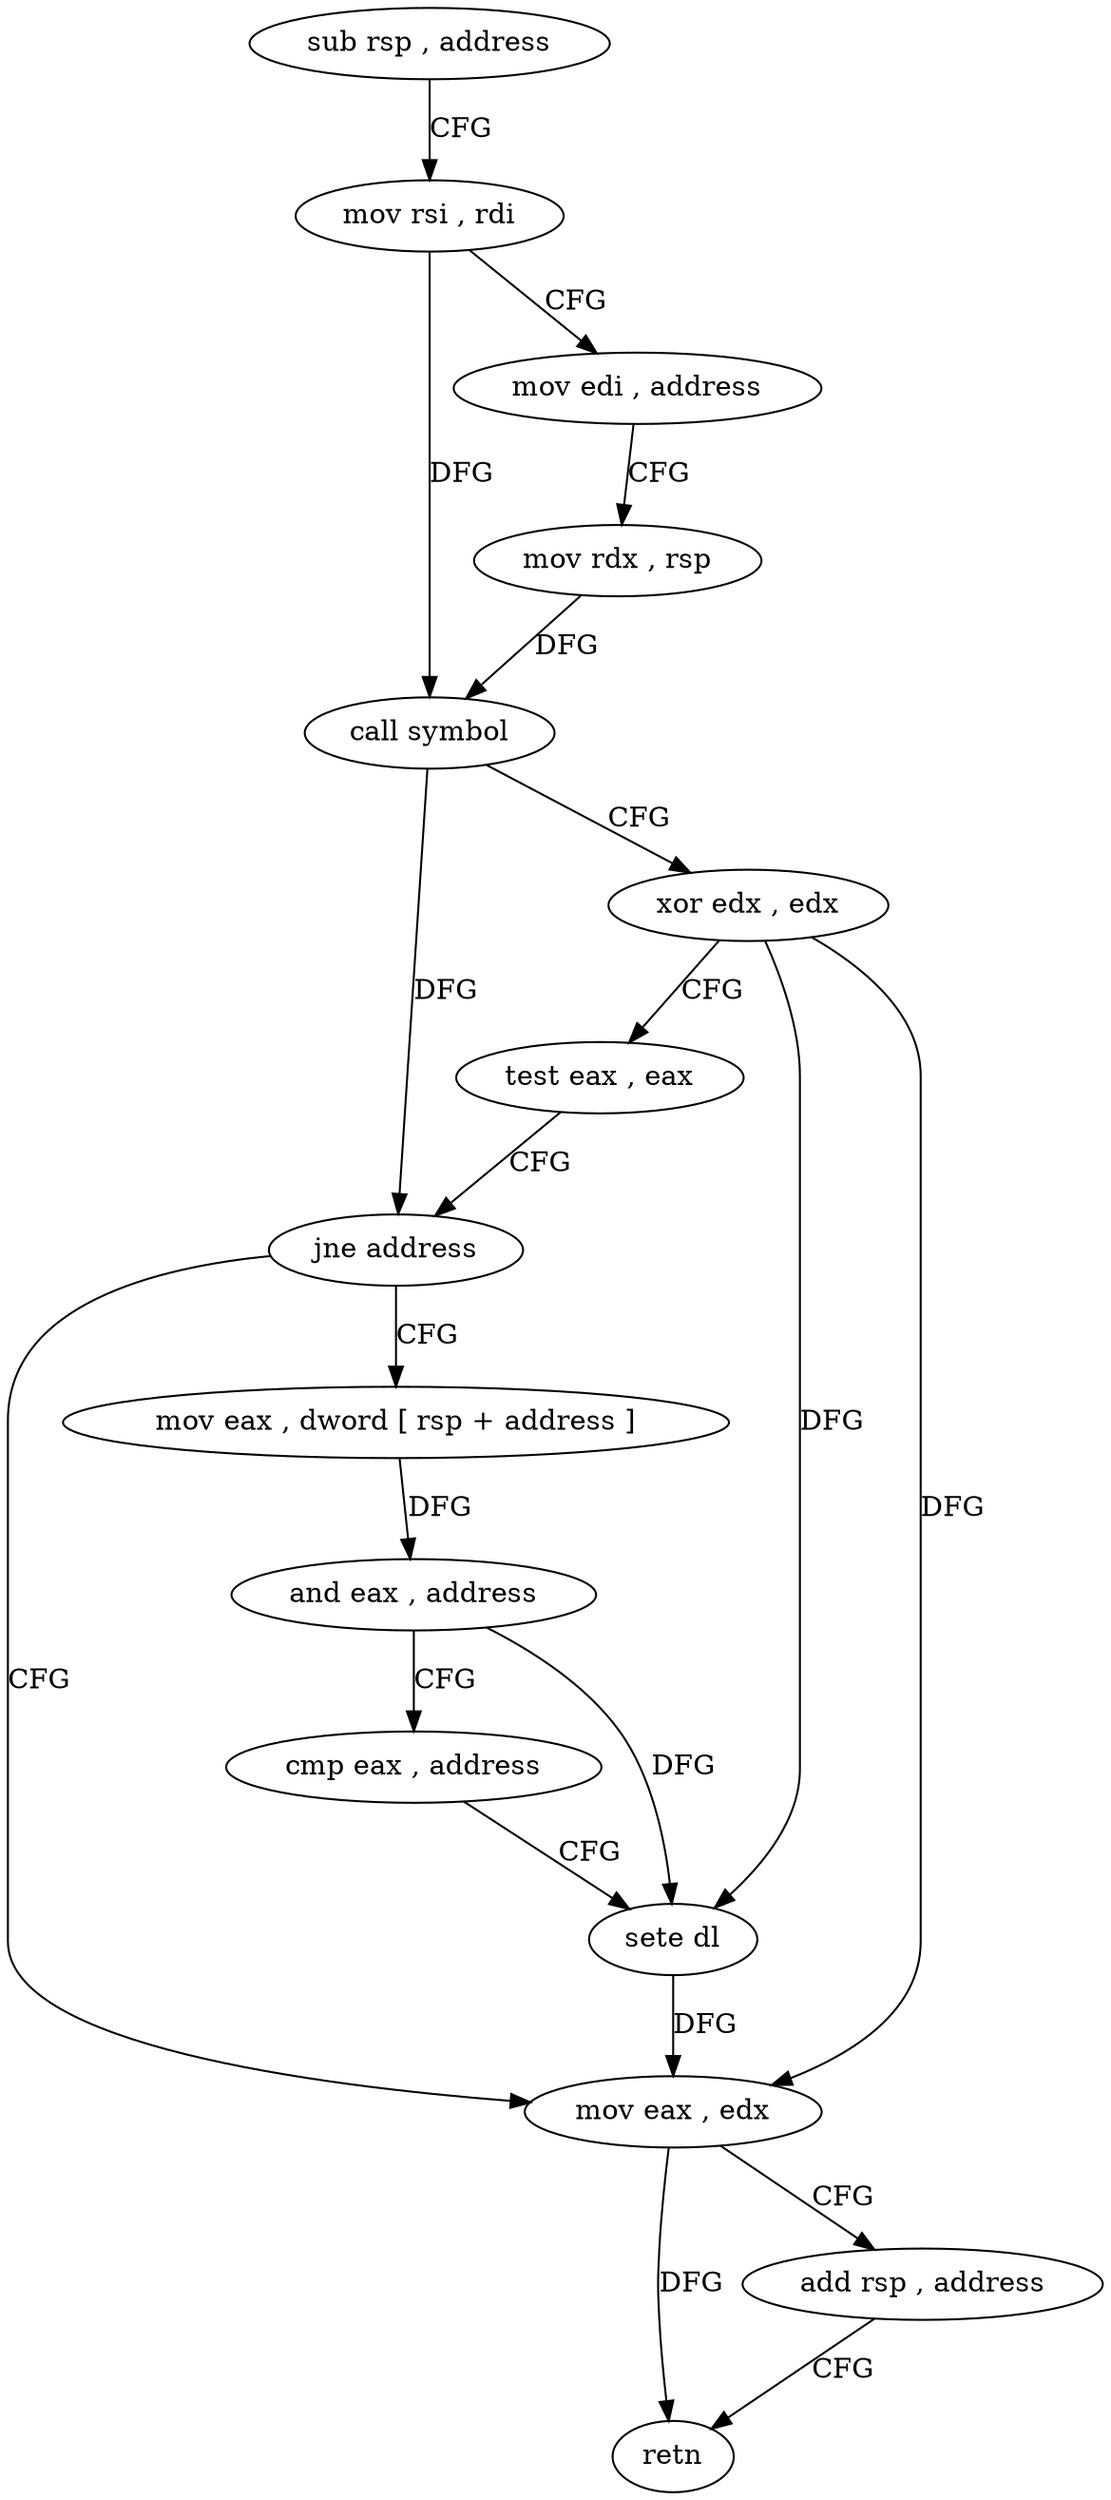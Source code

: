 digraph "func" {
"4289680" [label = "sub rsp , address" ]
"4289687" [label = "mov rsi , rdi" ]
"4289690" [label = "mov edi , address" ]
"4289695" [label = "mov rdx , rsp" ]
"4289698" [label = "call symbol" ]
"4289703" [label = "xor edx , edx" ]
"4289705" [label = "test eax , eax" ]
"4289707" [label = "jne address" ]
"4289726" [label = "mov eax , edx" ]
"4289709" [label = "mov eax , dword [ rsp + address ]" ]
"4289728" [label = "add rsp , address" ]
"4289735" [label = "retn" ]
"4289713" [label = "and eax , address" ]
"4289718" [label = "cmp eax , address" ]
"4289723" [label = "sete dl" ]
"4289680" -> "4289687" [ label = "CFG" ]
"4289687" -> "4289690" [ label = "CFG" ]
"4289687" -> "4289698" [ label = "DFG" ]
"4289690" -> "4289695" [ label = "CFG" ]
"4289695" -> "4289698" [ label = "DFG" ]
"4289698" -> "4289703" [ label = "CFG" ]
"4289698" -> "4289707" [ label = "DFG" ]
"4289703" -> "4289705" [ label = "CFG" ]
"4289703" -> "4289726" [ label = "DFG" ]
"4289703" -> "4289723" [ label = "DFG" ]
"4289705" -> "4289707" [ label = "CFG" ]
"4289707" -> "4289726" [ label = "CFG" ]
"4289707" -> "4289709" [ label = "CFG" ]
"4289726" -> "4289728" [ label = "CFG" ]
"4289726" -> "4289735" [ label = "DFG" ]
"4289709" -> "4289713" [ label = "DFG" ]
"4289728" -> "4289735" [ label = "CFG" ]
"4289713" -> "4289718" [ label = "CFG" ]
"4289713" -> "4289723" [ label = "DFG" ]
"4289718" -> "4289723" [ label = "CFG" ]
"4289723" -> "4289726" [ label = "DFG" ]
}
